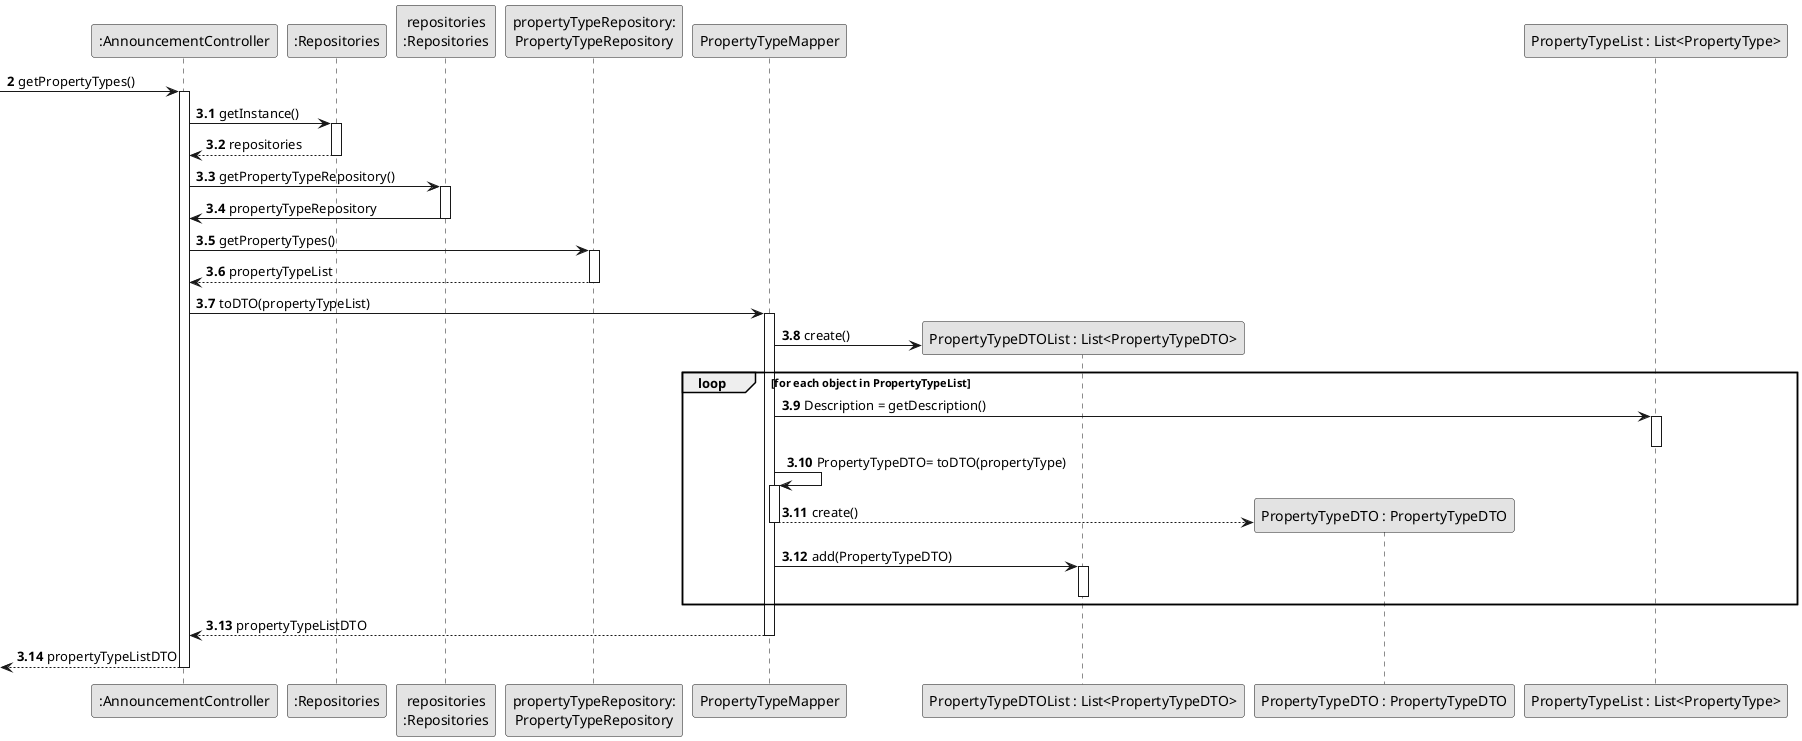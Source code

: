@startuml
skinparam monochrome true
skinparam packageStyle rectangle
skinparam shadowing false

autonumber 2

'hide footbox
participant ":AnnouncementController" as CTRL
participant ":Repositories" as RepositorySingleton
participant "repositories\n:Repositories" as PLAT
participant "propertyTypeRepository:\nPropertyTypeRepository" as PTR
participant "PropertyTypeMapper" as PTM
participant "PropertyTypeDTOList : List<PropertyTypeDTO>" as PTDTO
participant "PropertyTypeDTO : PropertyTypeDTO" as PTTDTO
participant "PropertyTypeList : List<PropertyType>" as PTL

     -> CTRL: getPropertyTypes()

    activate CTRL

    autonumber 3.1
            CTRL -> RepositorySingleton : getInstance()
            activate RepositorySingleton

                RepositorySingleton --> CTRL: repositories
            deactivate RepositorySingleton

            CTRL -> PLAT : getPropertyTypeRepository()
            activate PLAT

                PLAT -> CTRL : propertyTypeRepository
            deactivate PLAT

            CTRL -> PTR : getPropertyTypes()
            activate PTR

                PTR --> CTRL : propertyTypeList
            deactivate PTR


              CTRL -> PTM: toDTO(propertyTypeList)
                         activate PTM


                       PTM -> PTDTO**: create()

                       loop for each object in PropertyTypeList

                             PTM-> PTL: Description = getDescription()
                             activate PTL
                             deactivate PTL

                              PTM-> PTM: PropertyTypeDTO= toDTO(propertyType)
                              activate PTM

                              PTM --> PTTDTO**: create()
                              deactivate PTM


                              PTM -> PTDTO: add(PropertyTypeDTO)
                              activate PTDTO
                              deactivate PTDTO



                       end group

             PTM --> CTRL: propertyTypeListDTO
                              deactivate PTM


   <-- CTRL: propertyTypeListDTO
   deactivate CTRL






@enduml